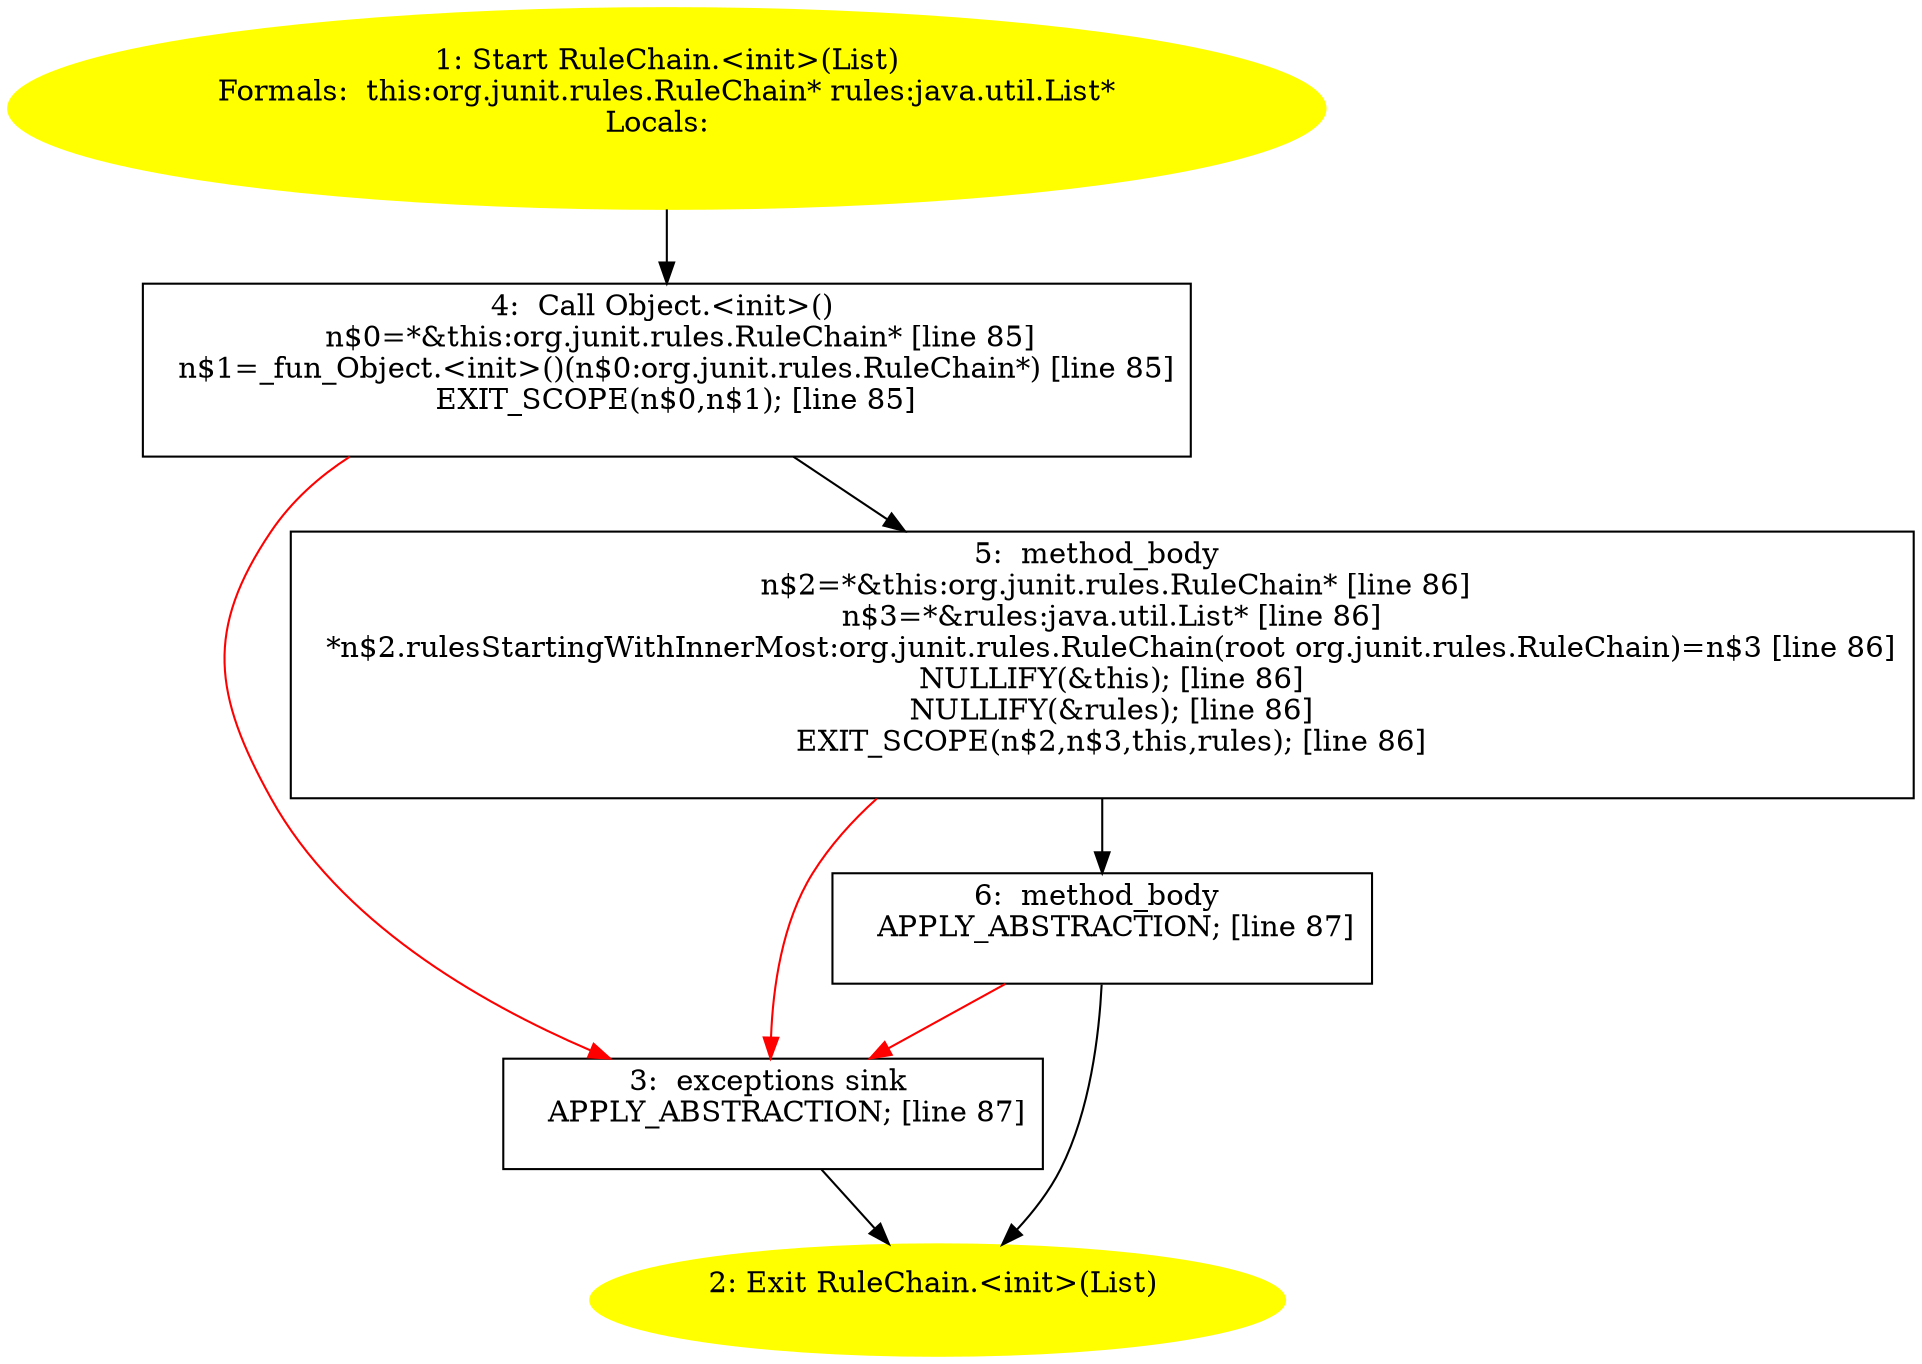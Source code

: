 /* @generated */
digraph cfg {
"org.junit.rules.RuleChain.<init>(java.util.List).4e669fa2a44cb50386467ae8ed342c11_1" [label="1: Start RuleChain.<init>(List)\nFormals:  this:org.junit.rules.RuleChain* rules:java.util.List*\nLocals:  \n  " color=yellow style=filled]
	

	 "org.junit.rules.RuleChain.<init>(java.util.List).4e669fa2a44cb50386467ae8ed342c11_1" -> "org.junit.rules.RuleChain.<init>(java.util.List).4e669fa2a44cb50386467ae8ed342c11_4" ;
"org.junit.rules.RuleChain.<init>(java.util.List).4e669fa2a44cb50386467ae8ed342c11_2" [label="2: Exit RuleChain.<init>(List) \n  " color=yellow style=filled]
	

"org.junit.rules.RuleChain.<init>(java.util.List).4e669fa2a44cb50386467ae8ed342c11_3" [label="3:  exceptions sink \n   APPLY_ABSTRACTION; [line 87]\n " shape="box"]
	

	 "org.junit.rules.RuleChain.<init>(java.util.List).4e669fa2a44cb50386467ae8ed342c11_3" -> "org.junit.rules.RuleChain.<init>(java.util.List).4e669fa2a44cb50386467ae8ed342c11_2" ;
"org.junit.rules.RuleChain.<init>(java.util.List).4e669fa2a44cb50386467ae8ed342c11_4" [label="4:  Call Object.<init>() \n   n$0=*&this:org.junit.rules.RuleChain* [line 85]\n  n$1=_fun_Object.<init>()(n$0:org.junit.rules.RuleChain*) [line 85]\n  EXIT_SCOPE(n$0,n$1); [line 85]\n " shape="box"]
	

	 "org.junit.rules.RuleChain.<init>(java.util.List).4e669fa2a44cb50386467ae8ed342c11_4" -> "org.junit.rules.RuleChain.<init>(java.util.List).4e669fa2a44cb50386467ae8ed342c11_5" ;
	 "org.junit.rules.RuleChain.<init>(java.util.List).4e669fa2a44cb50386467ae8ed342c11_4" -> "org.junit.rules.RuleChain.<init>(java.util.List).4e669fa2a44cb50386467ae8ed342c11_3" [color="red" ];
"org.junit.rules.RuleChain.<init>(java.util.List).4e669fa2a44cb50386467ae8ed342c11_5" [label="5:  method_body \n   n$2=*&this:org.junit.rules.RuleChain* [line 86]\n  n$3=*&rules:java.util.List* [line 86]\n  *n$2.rulesStartingWithInnerMost:org.junit.rules.RuleChain(root org.junit.rules.RuleChain)=n$3 [line 86]\n  NULLIFY(&this); [line 86]\n  NULLIFY(&rules); [line 86]\n  EXIT_SCOPE(n$2,n$3,this,rules); [line 86]\n " shape="box"]
	

	 "org.junit.rules.RuleChain.<init>(java.util.List).4e669fa2a44cb50386467ae8ed342c11_5" -> "org.junit.rules.RuleChain.<init>(java.util.List).4e669fa2a44cb50386467ae8ed342c11_6" ;
	 "org.junit.rules.RuleChain.<init>(java.util.List).4e669fa2a44cb50386467ae8ed342c11_5" -> "org.junit.rules.RuleChain.<init>(java.util.List).4e669fa2a44cb50386467ae8ed342c11_3" [color="red" ];
"org.junit.rules.RuleChain.<init>(java.util.List).4e669fa2a44cb50386467ae8ed342c11_6" [label="6:  method_body \n   APPLY_ABSTRACTION; [line 87]\n " shape="box"]
	

	 "org.junit.rules.RuleChain.<init>(java.util.List).4e669fa2a44cb50386467ae8ed342c11_6" -> "org.junit.rules.RuleChain.<init>(java.util.List).4e669fa2a44cb50386467ae8ed342c11_2" ;
	 "org.junit.rules.RuleChain.<init>(java.util.List).4e669fa2a44cb50386467ae8ed342c11_6" -> "org.junit.rules.RuleChain.<init>(java.util.List).4e669fa2a44cb50386467ae8ed342c11_3" [color="red" ];
}
